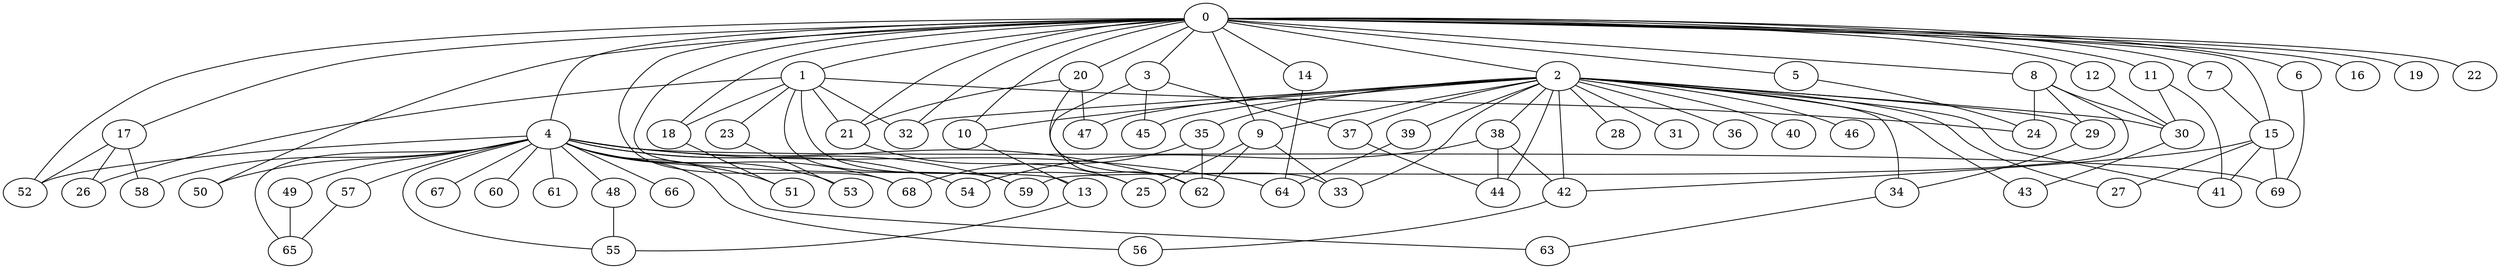 
graph graphname {
    0 -- 1
0 -- 2
0 -- 3
0 -- 4
0 -- 5
0 -- 6
0 -- 7
0 -- 8
0 -- 9
0 -- 10
0 -- 11
0 -- 12
0 -- 13
0 -- 14
0 -- 15
0 -- 16
0 -- 17
0 -- 18
0 -- 19
0 -- 20
0 -- 21
0 -- 22
0 -- 50
0 -- 52
0 -- 32
0 -- 68
1 -- 24
1 -- 26
1 -- 25
1 -- 23
1 -- 21
1 -- 32
1 -- 59
1 -- 18
2 -- 27
2 -- 28
2 -- 29
2 -- 30
2 -- 31
2 -- 32
2 -- 33
2 -- 34
2 -- 35
2 -- 36
2 -- 37
2 -- 38
2 -- 39
2 -- 40
2 -- 41
2 -- 42
2 -- 43
2 -- 44
2 -- 45
2 -- 46
2 -- 47
2 -- 10
2 -- 9
3 -- 62
3 -- 45
3 -- 37
4 -- 48
4 -- 49
4 -- 50
4 -- 51
4 -- 52
4 -- 53
4 -- 54
4 -- 55
4 -- 56
4 -- 57
4 -- 58
4 -- 59
4 -- 60
4 -- 61
4 -- 62
4 -- 63
4 -- 64
4 -- 65
4 -- 66
4 -- 67
4 -- 68
4 -- 69
5 -- 24
6 -- 69
7 -- 15
8 -- 59
8 -- 24
8 -- 29
8 -- 30
9 -- 62
9 -- 25
9 -- 33
10 -- 13
11 -- 30
11 -- 41
12 -- 30
13 -- 55
14 -- 64
15 -- 27
15 -- 42
15 -- 41
15 -- 69
17 -- 58
17 -- 52
17 -- 26
18 -- 51
20 -- 21
20 -- 47
20 -- 33
21 -- 25
23 -- 53
29 -- 34
30 -- 43
34 -- 63
35 -- 62
35 -- 68
37 -- 44
38 -- 42
38 -- 44
38 -- 54
39 -- 64
42 -- 56
48 -- 55
49 -- 65
57 -- 65

}
